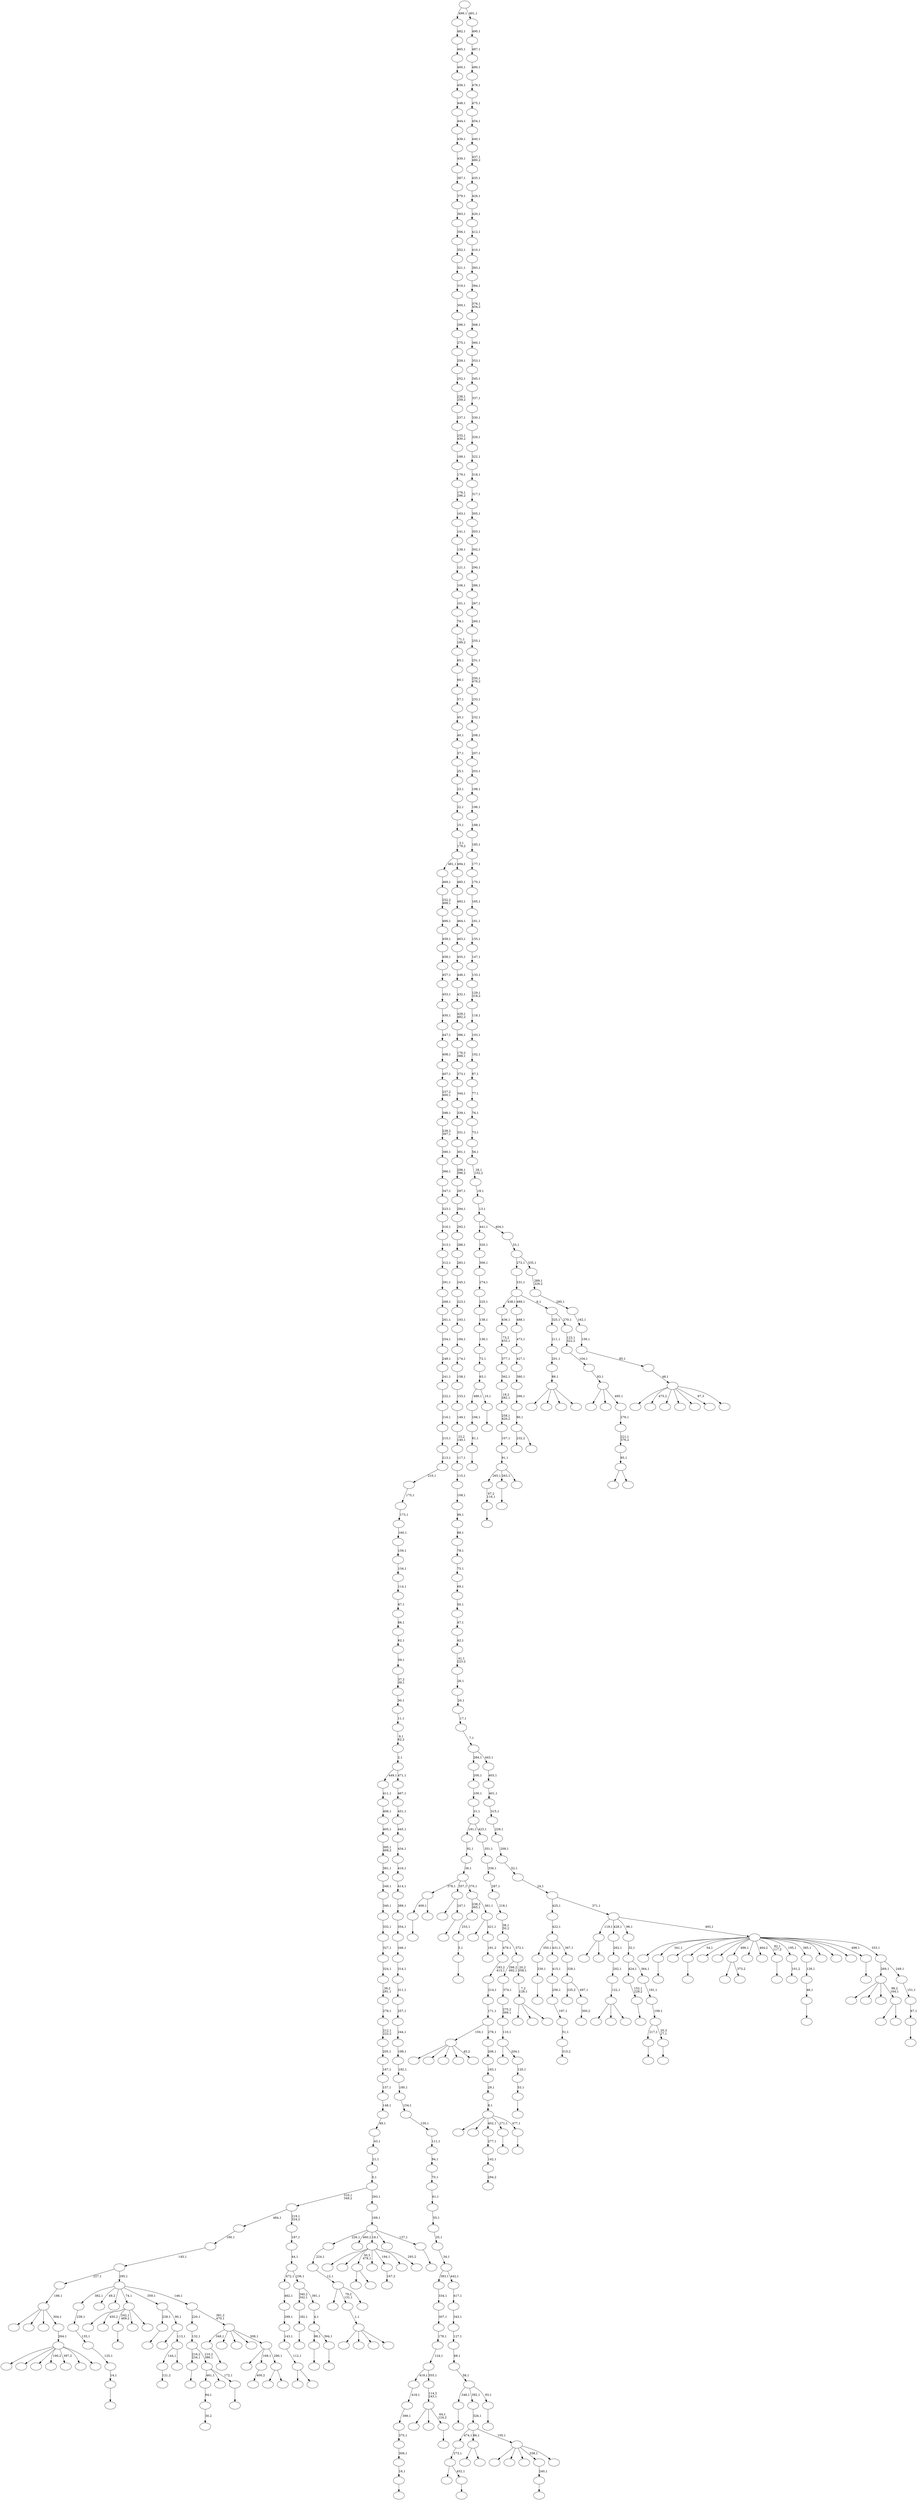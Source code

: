 digraph T {
	650 [label=""]
	649 [label=""]
	648 [label=""]
	647 [label=""]
	646 [label=""]
	645 [label=""]
	644 [label=""]
	643 [label=""]
	642 [label=""]
	641 [label=""]
	640 [label=""]
	639 [label=""]
	638 [label=""]
	637 [label=""]
	636 [label=""]
	635 [label=""]
	634 [label=""]
	633 [label=""]
	632 [label=""]
	631 [label=""]
	630 [label=""]
	629 [label=""]
	628 [label=""]
	627 [label=""]
	626 [label=""]
	625 [label=""]
	624 [label=""]
	623 [label=""]
	622 [label=""]
	621 [label=""]
	620 [label=""]
	619 [label=""]
	618 [label=""]
	617 [label=""]
	616 [label=""]
	615 [label=""]
	614 [label=""]
	613 [label=""]
	612 [label=""]
	611 [label=""]
	610 [label=""]
	609 [label=""]
	608 [label=""]
	607 [label=""]
	606 [label=""]
	605 [label=""]
	604 [label=""]
	603 [label=""]
	602 [label=""]
	601 [label=""]
	600 [label=""]
	599 [label=""]
	598 [label=""]
	597 [label=""]
	596 [label=""]
	595 [label=""]
	594 [label=""]
	593 [label=""]
	592 [label=""]
	591 [label=""]
	590 [label=""]
	589 [label=""]
	588 [label=""]
	587 [label=""]
	586 [label=""]
	585 [label=""]
	584 [label=""]
	583 [label=""]
	582 [label=""]
	581 [label=""]
	580 [label=""]
	579 [label=""]
	578 [label=""]
	577 [label=""]
	576 [label=""]
	575 [label=""]
	574 [label=""]
	573 [label=""]
	572 [label=""]
	571 [label=""]
	570 [label=""]
	569 [label=""]
	568 [label=""]
	567 [label=""]
	566 [label=""]
	565 [label=""]
	564 [label=""]
	563 [label=""]
	562 [label=""]
	561 [label=""]
	560 [label=""]
	559 [label=""]
	558 [label=""]
	557 [label=""]
	556 [label=""]
	555 [label=""]
	554 [label=""]
	553 [label=""]
	552 [label=""]
	551 [label=""]
	550 [label=""]
	549 [label=""]
	548 [label=""]
	547 [label=""]
	546 [label=""]
	545 [label=""]
	544 [label=""]
	543 [label=""]
	542 [label=""]
	541 [label=""]
	540 [label=""]
	539 [label=""]
	538 [label=""]
	537 [label=""]
	536 [label=""]
	535 [label=""]
	534 [label=""]
	533 [label=""]
	532 [label=""]
	531 [label=""]
	530 [label=""]
	529 [label=""]
	528 [label=""]
	527 [label=""]
	526 [label=""]
	525 [label=""]
	524 [label=""]
	523 [label=""]
	522 [label=""]
	521 [label=""]
	520 [label=""]
	519 [label=""]
	518 [label=""]
	517 [label=""]
	516 [label=""]
	515 [label=""]
	514 [label=""]
	513 [label=""]
	512 [label=""]
	511 [label=""]
	510 [label=""]
	509 [label=""]
	508 [label=""]
	507 [label=""]
	506 [label=""]
	505 [label=""]
	504 [label=""]
	503 [label=""]
	502 [label=""]
	501 [label=""]
	500 [label=""]
	499 [label=""]
	498 [label=""]
	497 [label=""]
	496 [label=""]
	495 [label=""]
	494 [label=""]
	493 [label=""]
	492 [label=""]
	491 [label=""]
	490 [label=""]
	489 [label=""]
	488 [label=""]
	487 [label=""]
	486 [label=""]
	485 [label=""]
	484 [label=""]
	483 [label=""]
	482 [label=""]
	481 [label=""]
	480 [label=""]
	479 [label=""]
	478 [label=""]
	477 [label=""]
	476 [label=""]
	475 [label=""]
	474 [label=""]
	473 [label=""]
	472 [label=""]
	471 [label=""]
	470 [label=""]
	469 [label=""]
	468 [label=""]
	467 [label=""]
	466 [label=""]
	465 [label=""]
	464 [label=""]
	463 [label=""]
	462 [label=""]
	461 [label=""]
	460 [label=""]
	459 [label=""]
	458 [label=""]
	457 [label=""]
	456 [label=""]
	455 [label=""]
	454 [label=""]
	453 [label=""]
	452 [label=""]
	451 [label=""]
	450 [label=""]
	449 [label=""]
	448 [label=""]
	447 [label=""]
	446 [label=""]
	445 [label=""]
	444 [label=""]
	443 [label=""]
	442 [label=""]
	441 [label=""]
	440 [label=""]
	439 [label=""]
	438 [label=""]
	437 [label=""]
	436 [label=""]
	435 [label=""]
	434 [label=""]
	433 [label=""]
	432 [label=""]
	431 [label=""]
	430 [label=""]
	429 [label=""]
	428 [label=""]
	427 [label=""]
	426 [label=""]
	425 [label=""]
	424 [label=""]
	423 [label=""]
	422 [label=""]
	421 [label=""]
	420 [label=""]
	419 [label=""]
	418 [label=""]
	417 [label=""]
	416 [label=""]
	415 [label=""]
	414 [label=""]
	413 [label=""]
	412 [label=""]
	411 [label=""]
	410 [label=""]
	409 [label=""]
	408 [label=""]
	407 [label=""]
	406 [label=""]
	405 [label=""]
	404 [label=""]
	403 [label=""]
	402 [label=""]
	401 [label=""]
	400 [label=""]
	399 [label=""]
	398 [label=""]
	397 [label=""]
	396 [label=""]
	395 [label=""]
	394 [label=""]
	393 [label=""]
	392 [label=""]
	391 [label=""]
	390 [label=""]
	389 [label=""]
	388 [label=""]
	387 [label=""]
	386 [label=""]
	385 [label=""]
	384 [label=""]
	383 [label=""]
	382 [label=""]
	381 [label=""]
	380 [label=""]
	379 [label=""]
	378 [label=""]
	377 [label=""]
	376 [label=""]
	375 [label=""]
	374 [label=""]
	373 [label=""]
	372 [label=""]
	371 [label=""]
	370 [label=""]
	369 [label=""]
	368 [label=""]
	367 [label=""]
	366 [label=""]
	365 [label=""]
	364 [label=""]
	363 [label=""]
	362 [label=""]
	361 [label=""]
	360 [label=""]
	359 [label=""]
	358 [label=""]
	357 [label=""]
	356 [label=""]
	355 [label=""]
	354 [label=""]
	353 [label=""]
	352 [label=""]
	351 [label=""]
	350 [label=""]
	349 [label=""]
	348 [label=""]
	347 [label=""]
	346 [label=""]
	345 [label=""]
	344 [label=""]
	343 [label=""]
	342 [label=""]
	341 [label=""]
	340 [label=""]
	339 [label=""]
	338 [label=""]
	337 [label=""]
	336 [label=""]
	335 [label=""]
	334 [label=""]
	333 [label=""]
	332 [label=""]
	331 [label=""]
	330 [label=""]
	329 [label=""]
	328 [label=""]
	327 [label=""]
	326 [label=""]
	325 [label=""]
	324 [label=""]
	323 [label=""]
	322 [label=""]
	321 [label=""]
	320 [label=""]
	319 [label=""]
	318 [label=""]
	317 [label=""]
	316 [label=""]
	315 [label=""]
	314 [label=""]
	313 [label=""]
	312 [label=""]
	311 [label=""]
	310 [label=""]
	309 [label=""]
	308 [label=""]
	307 [label=""]
	306 [label=""]
	305 [label=""]
	304 [label=""]
	303 [label=""]
	302 [label=""]
	301 [label=""]
	300 [label=""]
	299 [label=""]
	298 [label=""]
	297 [label=""]
	296 [label=""]
	295 [label=""]
	294 [label=""]
	293 [label=""]
	292 [label=""]
	291 [label=""]
	290 [label=""]
	289 [label=""]
	288 [label=""]
	287 [label=""]
	286 [label=""]
	285 [label=""]
	284 [label=""]
	283 [label=""]
	282 [label=""]
	281 [label=""]
	280 [label=""]
	279 [label=""]
	278 [label=""]
	277 [label=""]
	276 [label=""]
	275 [label=""]
	274 [label=""]
	273 [label=""]
	272 [label=""]
	271 [label=""]
	270 [label=""]
	269 [label=""]
	268 [label=""]
	267 [label=""]
	266 [label=""]
	265 [label=""]
	264 [label=""]
	263 [label=""]
	262 [label=""]
	261 [label=""]
	260 [label=""]
	259 [label=""]
	258 [label=""]
	257 [label=""]
	256 [label=""]
	255 [label=""]
	254 [label=""]
	253 [label=""]
	252 [label=""]
	251 [label=""]
	250 [label=""]
	249 [label=""]
	248 [label=""]
	247 [label=""]
	246 [label=""]
	245 [label=""]
	244 [label=""]
	243 [label=""]
	242 [label=""]
	241 [label=""]
	240 [label=""]
	239 [label=""]
	238 [label=""]
	237 [label=""]
	236 [label=""]
	235 [label=""]
	234 [label=""]
	233 [label=""]
	232 [label=""]
	231 [label=""]
	230 [label=""]
	229 [label=""]
	228 [label=""]
	227 [label=""]
	226 [label=""]
	225 [label=""]
	224 [label=""]
	223 [label=""]
	222 [label=""]
	221 [label=""]
	220 [label=""]
	219 [label=""]
	218 [label=""]
	217 [label=""]
	216 [label=""]
	215 [label=""]
	214 [label=""]
	213 [label=""]
	212 [label=""]
	211 [label=""]
	210 [label=""]
	209 [label=""]
	208 [label=""]
	207 [label=""]
	206 [label=""]
	205 [label=""]
	204 [label=""]
	203 [label=""]
	202 [label=""]
	201 [label=""]
	200 [label=""]
	199 [label=""]
	198 [label=""]
	197 [label=""]
	196 [label=""]
	195 [label=""]
	194 [label=""]
	193 [label=""]
	192 [label=""]
	191 [label=""]
	190 [label=""]
	189 [label=""]
	188 [label=""]
	187 [label=""]
	186 [label=""]
	185 [label=""]
	184 [label=""]
	183 [label=""]
	182 [label=""]
	181 [label=""]
	180 [label=""]
	179 [label=""]
	178 [label=""]
	177 [label=""]
	176 [label=""]
	175 [label=""]
	174 [label=""]
	173 [label=""]
	172 [label=""]
	171 [label=""]
	170 [label=""]
	169 [label=""]
	168 [label=""]
	167 [label=""]
	166 [label=""]
	165 [label=""]
	164 [label=""]
	163 [label=""]
	162 [label=""]
	161 [label=""]
	160 [label=""]
	159 [label=""]
	158 [label=""]
	157 [label=""]
	156 [label=""]
	155 [label=""]
	154 [label=""]
	153 [label=""]
	152 [label=""]
	151 [label=""]
	150 [label=""]
	149 [label=""]
	148 [label=""]
	147 [label=""]
	146 [label=""]
	145 [label=""]
	144 [label=""]
	143 [label=""]
	142 [label=""]
	141 [label=""]
	140 [label=""]
	139 [label=""]
	138 [label=""]
	137 [label=""]
	136 [label=""]
	135 [label=""]
	134 [label=""]
	133 [label=""]
	132 [label=""]
	131 [label=""]
	130 [label=""]
	129 [label=""]
	128 [label=""]
	127 [label=""]
	126 [label=""]
	125 [label=""]
	124 [label=""]
	123 [label=""]
	122 [label=""]
	121 [label=""]
	120 [label=""]
	119 [label=""]
	118 [label=""]
	117 [label=""]
	116 [label=""]
	115 [label=""]
	114 [label=""]
	113 [label=""]
	112 [label=""]
	111 [label=""]
	110 [label=""]
	109 [label=""]
	108 [label=""]
	107 [label=""]
	106 [label=""]
	105 [label=""]
	104 [label=""]
	103 [label=""]
	102 [label=""]
	101 [label=""]
	100 [label=""]
	99 [label=""]
	98 [label=""]
	97 [label=""]
	96 [label=""]
	95 [label=""]
	94 [label=""]
	93 [label=""]
	92 [label=""]
	91 [label=""]
	90 [label=""]
	89 [label=""]
	88 [label=""]
	87 [label=""]
	86 [label=""]
	85 [label=""]
	84 [label=""]
	83 [label=""]
	82 [label=""]
	81 [label=""]
	80 [label=""]
	79 [label=""]
	78 [label=""]
	77 [label=""]
	76 [label=""]
	75 [label=""]
	74 [label=""]
	73 [label=""]
	72 [label=""]
	71 [label=""]
	70 [label=""]
	69 [label=""]
	68 [label=""]
	67 [label=""]
	66 [label=""]
	65 [label=""]
	64 [label=""]
	63 [label=""]
	62 [label=""]
	61 [label=""]
	60 [label=""]
	59 [label=""]
	58 [label=""]
	57 [label=""]
	56 [label=""]
	55 [label=""]
	54 [label=""]
	53 [label=""]
	52 [label=""]
	51 [label=""]
	50 [label=""]
	49 [label=""]
	48 [label=""]
	47 [label=""]
	46 [label=""]
	45 [label=""]
	44 [label=""]
	43 [label=""]
	42 [label=""]
	41 [label=""]
	40 [label=""]
	39 [label=""]
	38 [label=""]
	37 [label=""]
	36 [label=""]
	35 [label=""]
	34 [label=""]
	33 [label=""]
	32 [label=""]
	31 [label=""]
	30 [label=""]
	29 [label=""]
	28 [label=""]
	27 [label=""]
	26 [label=""]
	25 [label=""]
	24 [label=""]
	23 [label=""]
	22 [label=""]
	21 [label=""]
	20 [label=""]
	19 [label=""]
	18 [label=""]
	17 [label=""]
	16 [label=""]
	15 [label=""]
	14 [label=""]
	13 [label=""]
	12 [label=""]
	11 [label=""]
	10 [label=""]
	9 [label=""]
	8 [label=""]
	7 [label=""]
	6 [label=""]
	5 [label=""]
	4 [label=""]
	3 [label=""]
	2 [label=""]
	1 [label=""]
	0 [label=""]
	648 -> 649 [label=""]
	645 -> 646 [label=""]
	638 -> 639 [label=""]
	633 -> 634 [label=""]
	632 -> 633 [label="97,2\n116,1"]
	621 -> 622 [label="30,2"]
	620 -> 621 [label="84,1"]
	618 -> 619 [label=""]
	617 -> 618 [label="14,1"]
	616 -> 617 [label="125,1"]
	615 -> 616 [label="135,1"]
	614 -> 615 [label="239,1"]
	612 -> 613 [label=""]
	606 -> 607 [label=""]
	605 -> 606 [label="5,1"]
	604 -> 605 [label="253,1"]
	600 -> 645 [label="409,1"]
	600 -> 601 [label=""]
	598 -> 631 [label=""]
	598 -> 599 [label="373,2"]
	593 -> 594 [label=""]
	580 -> 581 [label=""]
	577 -> 578 [label="294,2"]
	576 -> 577 [label="142,1"]
	575 -> 576 [label="277,1"]
	571 -> 572 [label=""]
	570 -> 571 [label="16,1"]
	569 -> 570 [label="309,1"]
	568 -> 569 [label="375,1"]
	567 -> 568 [label="399,1"]
	566 -> 567 [label="418,1"]
	560 -> 602 [label=""]
	560 -> 596 [label=""]
	560 -> 574 [label=""]
	560 -> 561 [label=""]
	559 -> 560 [label="1,1"]
	556 -> 557 [label=""]
	555 -> 556 [label="152,1\n229,2"]
	553 -> 610 [label=""]
	553 -> 554 [label=""]
	549 -> 550 [label=""]
	545 -> 546 [label=""]
	544 -> 545 [label="230,1"]
	542 -> 543 [label="315,2"]
	541 -> 542 [label="51,1"]
	540 -> 541 [label="197,1"]
	539 -> 540 [label="256,1"]
	538 -> 539 [label="415,1"]
	536 -> 537 [label=""]
	535 -> 597 [label=""]
	535 -> 536 [label="452,1"]
	534 -> 535 [label="273,1"]
	531 -> 532 [label=""]
	530 -> 531 [label="81,1"]
	529 -> 530 [label="166,1"]
	527 -> 528 [label=""]
	524 -> 525 [label="400,2"]
	519 -> 632 [label="265,1"]
	519 -> 549 [label="263,1"]
	519 -> 520 [label=""]
	518 -> 519 [label="91,1"]
	517 -> 518 [label="107,1"]
	516 -> 517 [label="258,1\n420,2"]
	515 -> 516 [label="19,2\n282,1"]
	514 -> 515 [label="362,1"]
	513 -> 514 [label="377,1"]
	512 -> 513 [label="73,2\n433,1"]
	511 -> 512 [label="436,1"]
	508 -> 644 [label=""]
	508 -> 509 [label=""]
	506 -> 590 [label="232,2"]
	506 -> 507 [label=""]
	505 -> 506 [label="80,1"]
	504 -> 505 [label="266,1"]
	503 -> 504 [label="380,1"]
	502 -> 503 [label="427,1"]
	501 -> 502 [label="473,1"]
	500 -> 501 [label="488,1"]
	495 -> 496 [label="300,2"]
	494 -> 548 [label="235,2"]
	494 -> 495 [label="497,1"]
	493 -> 494 [label="328,1"]
	492 -> 544 [label="350,1"]
	492 -> 538 [label="431,1"]
	492 -> 493 [label="367,1"]
	491 -> 492 [label="422,1"]
	489 -> 490 [label=""]
	487 -> 637 [label=""]
	487 -> 559 [label="79,2\n131,1"]
	487 -> 488 [label=""]
	486 -> 487 [label="12,1"]
	485 -> 486 [label="224,1"]
	482 -> 483 [label=""]
	481 -> 521 [label=""]
	481 -> 482 [label="247,1"]
	478 -> 479 [label=""]
	475 -> 476 [label=""]
	472 -> 473 [label=""]
	471 -> 472 [label="182,1"]
	469 -> 636 [label=""]
	469 -> 523 [label=""]
	469 -> 474 [label=""]
	469 -> 470 [label=""]
	468 -> 469 [label="88,1"]
	467 -> 468 [label="201,1"]
	466 -> 467 [label="211,1"]
	463 -> 464 [label="167,2"]
	461 -> 462 [label="101,2"]
	459 -> 460 [label=""]
	458 -> 459 [label="46,1"]
	457 -> 458 [label="126,1"]
	454 -> 522 [label=""]
	454 -> 455 [label=""]
	453 -> 454 [label="95,1"]
	452 -> 453 [label="221,1\n376,2"]
	451 -> 452 [label="276,1"]
	450 -> 588 [label=""]
	450 -> 552 [label=""]
	450 -> 451 [label="495,1"]
	449 -> 450 [label="83,1"]
	448 -> 449 [label="104,1"]
	447 -> 448 [label="123,1\n322,2"]
	446 -> 466 [label="325,1"]
	446 -> 447 [label="270,1"]
	445 -> 511 [label="438,1"]
	445 -> 500 [label="489,1"]
	445 -> 446 [label="6,1"]
	444 -> 445 [label="231,1"]
	442 -> 443 [label=""]
	440 -> 441 [label=""]
	439 -> 609 [label=""]
	439 -> 583 [label=""]
	439 -> 440 [label="64,1\n124,2"]
	438 -> 439 [label="114,2\n243,1"]
	437 -> 566 [label="419,1"]
	437 -> 438 [label="355,1"]
	436 -> 437 [label="124,1"]
	435 -> 436 [label="178,1"]
	434 -> 435 [label="307,1"]
	433 -> 434 [label="334,1"]
	429 -> 629 [label=""]
	429 -> 499 [label=""]
	429 -> 430 [label=""]
	428 -> 429 [label="122,1"]
	427 -> 428 [label="202,1"]
	426 -> 427 [label="262,1"]
	424 -> 425 [label=""]
	421 -> 584 [label=""]
	421 -> 422 [label=""]
	418 -> 547 [label=""]
	418 -> 419 [label=""]
	417 -> 418 [label="112,1"]
	416 -> 417 [label="143,1"]
	415 -> 416 [label="299,1"]
	414 -> 415 [label="462,1"]
	412 -> 413 [label=""]
	411 -> 612 [label="217,1"]
	411 -> 412 [label="20,3\n27,1"]
	410 -> 411 [label="109,1"]
	409 -> 410 [label="191,1"]
	408 -> 555 [label="424,1"]
	408 -> 409 [label="364,1"]
	407 -> 408 [label="32,1"]
	405 -> 406 [label=""]
	404 -> 405 [label="240,1"]
	399 -> 400 [label="181,2"]
	398 -> 628 [label=""]
	398 -> 399 [label="421,1"]
	397 -> 604 [label="238,3\n365,1"]
	397 -> 398 [label="361,1"]
	396 -> 600 [label="378,1"]
	396 -> 481 [label="357,1"]
	396 -> 397 [label="370,1"]
	395 -> 396 [label="36,1"]
	394 -> 395 [label="92,1"]
	386 -> 387 [label=""]
	385 -> 620 [label="461,1"]
	385 -> 431 [label=""]
	385 -> 386 [label="172,1"]
	384 -> 478 [label="216,2\n234,1"]
	384 -> 385 [label="210,2\n386,1"]
	383 -> 384 [label="132,1"]
	381 -> 647 [label=""]
	381 -> 642 [label=""]
	381 -> 551 [label=""]
	381 -> 497 [label=""]
	381 -> 382 [label="45,2"]
	378 -> 379 [label="121,2"]
	376 -> 377 [label=""]
	375 -> 376 [label="53,1"]
	374 -> 375 [label="120,1"]
	373 -> 562 [label=""]
	373 -> 374 [label="204,1"]
	372 -> 373 [label="110,1"]
	371 -> 372 [label="275,2\n369,1"]
	370 -> 371 [label="374,1"]
	368 -> 626 [label=""]
	368 -> 624 [label=""]
	368 -> 563 [label=""]
	368 -> 558 [label="190,2"]
	368 -> 477 [label="397,2"]
	368 -> 389 [label=""]
	368 -> 369 [label=""]
	367 -> 368 [label="264,1"]
	366 -> 641 [label=""]
	366 -> 623 [label=""]
	366 -> 432 [label=""]
	366 -> 367 [label="304,1"]
	365 -> 366 [label="186,1"]
	362 -> 363 [label=""]
	360 -> 627 [label=""]
	360 -> 582 [label="450,2"]
	360 -> 580 [label="242,1\n469,2"]
	360 -> 465 [label=""]
	360 -> 361 [label=""]
	358 -> 378 [label="144,1"]
	358 -> 359 [label=""]
	357 -> 573 [label=""]
	357 -> 358 [label="113,1"]
	356 -> 442 [label="228,1"]
	356 -> 357 [label="90,1"]
	354 -> 608 [label=""]
	354 -> 586 [label=""]
	354 -> 508 [label="30,3\n478,1"]
	354 -> 484 [label=""]
	354 -> 463 [label="194,1"]
	354 -> 391 [label=""]
	354 -> 355 [label="293,2"]
	352 -> 353 [label=""]
	351 -> 611 [label=""]
	351 -> 595 [label=""]
	351 -> 575 [label="402,1"]
	351 -> 424 [label="271,1"]
	351 -> 352 [label="477,1"]
	350 -> 351 [label="8,1"]
	349 -> 350 [label="29,1"]
	348 -> 349 [label="183,1"]
	347 -> 348 [label="206,1"]
	346 -> 381 [label="150,1"]
	346 -> 347 [label="278,1"]
	345 -> 346 [label="171,1"]
	344 -> 345 [label="214,1"]
	343 -> 344 [label="193,2\n413,1"]
	341 -> 589 [label=""]
	341 -> 342 [label=""]
	340 -> 533 [label=""]
	340 -> 524 [label="168,1"]
	340 -> 341 [label="280,1"]
	339 -> 593 [label="348,1"]
	339 -> 591 [label=""]
	339 -> 510 [label=""]
	339 -> 401 [label=""]
	339 -> 340 [label="308,1"]
	338 -> 383 [label="220,1"]
	338 -> 339 [label="381,2\n470,1"]
	337 -> 614 [label="382,1"]
	337 -> 564 [label="49,2"]
	337 -> 498 [label=""]
	337 -> 360 [label="74,1"]
	337 -> 356 [label="359,1"]
	337 -> 338 [label="146,1"]
	336 -> 365 [label="227,1"]
	336 -> 337 [label="295,1"]
	335 -> 336 [label="145,1"]
	334 -> 335 [label="190,1"]
	332 -> 585 [label=""]
	332 -> 390 [label=""]
	332 -> 333 [label=""]
	331 -> 332 [label="7,2\n128,1"]
	330 -> 370 [label="298,2\n492,1"]
	330 -> 331 [label="20,2\n358,1"]
	329 -> 343 [label="479,1"]
	329 -> 330 [label="372,1"]
	328 -> 329 [label="38,1\n50,2"]
	327 -> 328 [label="218,1"]
	326 -> 327 [label="287,1"]
	325 -> 326 [label="336,1"]
	324 -> 325 [label="351,1"]
	323 -> 394 [label="181,1"]
	323 -> 324 [label="423,1"]
	322 -> 323 [label="31,1"]
	321 -> 322 [label="100,1"]
	320 -> 321 [label="200,1"]
	317 -> 640 [label=""]
	317 -> 579 [label=""]
	317 -> 420 [label=""]
	317 -> 404 [label="338,1"]
	317 -> 318 [label=""]
	316 -> 534 [label="474,1"]
	316 -> 421 [label="86,1"]
	316 -> 317 [label="105,1"]
	315 -> 316 [label="326,1"]
	313 -> 314 [label=""]
	312 -> 527 [label="98,1"]
	312 -> 313 [label="394,1"]
	311 -> 312 [label="4,1"]
	310 -> 471 [label="340,2\n342,1"]
	310 -> 311 [label="391,1"]
	309 -> 414 [label="472,1"]
	309 -> 310 [label="236,1"]
	308 -> 309 [label="44,1"]
	307 -> 308 [label="187,1"]
	306 -> 334 [label="484,1"]
	306 -> 307 [label="219,1\n324,2"]
	304 -> 305 [label=""]
	303 -> 485 [label="226,1"]
	303 -> 380 [label="460,2"]
	303 -> 354 [label="18,1"]
	303 -> 319 [label=""]
	303 -> 304 [label="137,1"]
	302 -> 303 [label="169,1"]
	301 -> 306 [label="310,1\n349,2"]
	301 -> 302 [label="293,1"]
	300 -> 301 [label="0,1"]
	299 -> 300 [label="21,1"]
	298 -> 299 [label="43,1"]
	297 -> 298 [label="49,1"]
	296 -> 297 [label="148,1"]
	295 -> 296 [label="157,1"]
	294 -> 295 [label="167,1"]
	293 -> 294 [label="205,1"]
	292 -> 293 [label="212,1\n222,2"]
	291 -> 292 [label="279,1"]
	290 -> 291 [label="39,2\n281,1"]
	289 -> 290 [label="324,1"]
	288 -> 289 [label="327,1"]
	287 -> 288 [label="332,1"]
	286 -> 287 [label="340,1"]
	285 -> 286 [label="349,1"]
	284 -> 285 [label="381,1"]
	283 -> 284 [label="395,1\n468,2"]
	282 -> 283 [label="405,1"]
	281 -> 282 [label="406,1"]
	280 -> 281 [label="411,1"]
	278 -> 279 [label=""]
	277 -> 489 [label="246,1"]
	277 -> 315 [label="392,1"]
	277 -> 278 [label="93,1"]
	276 -> 277 [label="58,1"]
	275 -> 276 [label="68,1"]
	274 -> 275 [label="127,1"]
	273 -> 274 [label="343,1"]
	272 -> 273 [label="417,1"]
	271 -> 433 [label="383,1"]
	271 -> 272 [label="442,1"]
	270 -> 271 [label="34,1"]
	269 -> 270 [label="35,1"]
	268 -> 269 [label="55,1"]
	267 -> 268 [label="61,1"]
	266 -> 267 [label="70,1"]
	265 -> 266 [label="94,1"]
	264 -> 265 [label="111,1"]
	263 -> 264 [label="130,1"]
	262 -> 263 [label="154,1"]
	261 -> 262 [label="180,1"]
	260 -> 261 [label="192,1"]
	259 -> 260 [label="199,1"]
	258 -> 259 [label="244,1"]
	257 -> 258 [label="257,1"]
	256 -> 257 [label="311,1"]
	255 -> 256 [label="314,1"]
	254 -> 255 [label="346,1"]
	253 -> 254 [label="354,1"]
	252 -> 253 [label="389,1"]
	251 -> 252 [label="414,1"]
	250 -> 251 [label="416,1"]
	249 -> 250 [label="434,1"]
	248 -> 249 [label="445,1"]
	247 -> 248 [label="451,1"]
	246 -> 247 [label="467,1"]
	245 -> 280 [label="449,1"]
	245 -> 246 [label="471,1"]
	244 -> 245 [label="2,1"]
	243 -> 244 [label="9,1\n62,2"]
	242 -> 243 [label="11,1"]
	241 -> 242 [label="30,1"]
	240 -> 241 [label="37,2\n39,1"]
	239 -> 240 [label="59,1"]
	238 -> 239 [label="62,1"]
	237 -> 238 [label="66,1"]
	236 -> 237 [label="87,1"]
	235 -> 236 [label="114,1"]
	234 -> 235 [label="134,1"]
	233 -> 234 [label="159,1"]
	232 -> 233 [label="160,1"]
	231 -> 232 [label="173,1"]
	230 -> 231 [label="175,1"]
	229 -> 230 [label="210,1"]
	228 -> 229 [label="213,1"]
	227 -> 228 [label="215,1"]
	226 -> 227 [label="216,1"]
	225 -> 226 [label="222,1"]
	224 -> 225 [label="241,1"]
	223 -> 224 [label="248,1"]
	222 -> 223 [label="254,1"]
	221 -> 222 [label="261,1"]
	220 -> 221 [label="268,1"]
	219 -> 220 [label="291,1"]
	218 -> 219 [label="312,1"]
	217 -> 218 [label="313,1"]
	216 -> 217 [label="316,1"]
	215 -> 216 [label="323,1"]
	214 -> 215 [label="347,1"]
	213 -> 214 [label="366,1"]
	212 -> 213 [label="390,1"]
	211 -> 212 [label="238,2\n397,1"]
	210 -> 211 [label="398,1"]
	209 -> 210 [label="237,2\n400,1"]
	208 -> 209 [label="407,1"]
	207 -> 208 [label="408,1"]
	206 -> 207 [label="447,1"]
	205 -> 206 [label="450,1"]
	204 -> 205 [label="453,1"]
	203 -> 204 [label="457,1"]
	202 -> 203 [label="458,1"]
	201 -> 202 [label="459,1"]
	200 -> 201 [label="466,1"]
	199 -> 200 [label="252,2\n468,1"]
	198 -> 199 [label="469,1"]
	196 -> 630 [label=""]
	196 -> 197 [label=""]
	195 -> 526 [label=""]
	195 -> 403 [label=""]
	195 -> 364 [label=""]
	195 -> 196 [label="99,2\n164,1"]
	193 -> 194 [label=""]
	192 -> 529 [label="486,1"]
	192 -> 193 [label="10,1"]
	191 -> 192 [label="63,1"]
	190 -> 191 [label="72,1"]
	189 -> 190 [label="136,1"]
	188 -> 189 [label="138,1"]
	187 -> 188 [label="225,1"]
	186 -> 187 [label="274,1"]
	185 -> 186 [label="306,1"]
	184 -> 185 [label="320,1"]
	182 -> 183 [label=""]
	181 -> 182 [label="67,1"]
	180 -> 181 [label="151,1"]
	179 -> 195 [label="269,1"]
	179 -> 180 [label="249,1"]
	178 -> 650 [label=""]
	178 -> 648 [label="341,1"]
	178 -> 643 [label=""]
	178 -> 638 [label="54,1"]
	178 -> 625 [label=""]
	178 -> 603 [label=""]
	178 -> 598 [label="496,1"]
	178 -> 587 [label=""]
	178 -> 565 [label="464,2"]
	178 -> 475 [label="82,1\n117,2"]
	178 -> 461 [label="195,1"]
	178 -> 457 [label="385,1"]
	178 -> 423 [label=""]
	178 -> 393 [label=""]
	178 -> 392 [label=""]
	178 -> 362 [label="498,1"]
	178 -> 179 [label="333,1"]
	177 -> 553 [label="119,1"]
	177 -> 426 [label="428,1"]
	177 -> 407 [label="96,1"]
	177 -> 178 [label="493,1"]
	176 -> 491 [label="425,1"]
	176 -> 177 [label="371,1"]
	175 -> 176 [label="24,1"]
	174 -> 175 [label="52,1"]
	173 -> 174 [label="209,1"]
	172 -> 173 [label="229,1"]
	171 -> 172 [label="315,1"]
	170 -> 171 [label="401,1"]
	169 -> 170 [label="403,1"]
	168 -> 320 [label="284,1"]
	168 -> 169 [label="443,1"]
	167 -> 168 [label="7,1"]
	166 -> 167 [label="17,1"]
	165 -> 166 [label="20,1"]
	164 -> 165 [label="26,1"]
	163 -> 164 [label="41,1\n223,2"]
	162 -> 163 [label="42,1"]
	161 -> 162 [label="47,1"]
	160 -> 161 [label="50,1"]
	159 -> 160 [label="69,1"]
	158 -> 159 [label="75,1"]
	157 -> 158 [label="78,1"]
	156 -> 157 [label="89,1"]
	155 -> 156 [label="99,1"]
	154 -> 155 [label="108,1"]
	153 -> 154 [label="115,1"]
	152 -> 153 [label="117,1"]
	151 -> 152 [label="23,2\n140,1"]
	150 -> 151 [label="149,1"]
	149 -> 150 [label="153,1"]
	148 -> 149 [label="158,1"]
	147 -> 148 [label="174,1"]
	146 -> 147 [label="184,1"]
	145 -> 146 [label="193,1"]
	144 -> 145 [label="223,1"]
	143 -> 144 [label="245,1"]
	142 -> 143 [label="283,1"]
	141 -> 142 [label="288,1"]
	140 -> 141 [label="292,1"]
	139 -> 140 [label="294,1"]
	138 -> 139 [label="297,1"]
	137 -> 138 [label="298,1\n396,2"]
	136 -> 137 [label="301,1"]
	135 -> 136 [label="331,1"]
	134 -> 135 [label="339,1"]
	133 -> 134 [label="344,1"]
	132 -> 133 [label="373,1"]
	131 -> 132 [label="176,2\n388,1"]
	130 -> 131 [label="396,1"]
	129 -> 130 [label="429,1\n482,2"]
	128 -> 129 [label="432,1"]
	127 -> 128 [label="446,1"]
	126 -> 127 [label="455,1"]
	125 -> 126 [label="463,1"]
	124 -> 125 [label="464,1"]
	123 -> 124 [label="483,1"]
	122 -> 123 [label="485,1"]
	121 -> 198 [label="481,1"]
	121 -> 122 [label="494,1"]
	120 -> 121 [label="3,1\n179,2"]
	119 -> 120 [label="15,1"]
	118 -> 119 [label="22,1"]
	117 -> 118 [label="23,1"]
	116 -> 117 [label="25,1"]
	115 -> 116 [label="37,1"]
	114 -> 115 [label="40,1"]
	113 -> 114 [label="45,1"]
	112 -> 113 [label="57,1"]
	111 -> 112 [label="60,1"]
	110 -> 111 [label="65,1"]
	109 -> 110 [label="71,1\n189,2"]
	108 -> 109 [label="79,1"]
	107 -> 108 [label="101,1"]
	106 -> 107 [label="106,1"]
	105 -> 106 [label="121,1"]
	104 -> 105 [label="139,1"]
	103 -> 104 [label="141,1"]
	102 -> 103 [label="163,1"]
	101 -> 102 [label="176,1\n296,2"]
	100 -> 101 [label="179,1"]
	99 -> 100 [label="189,1"]
	98 -> 99 [label="235,1\n430,2"]
	97 -> 98 [label="237,1"]
	96 -> 97 [label="238,1\n259,2"]
	95 -> 96 [label="252,1"]
	94 -> 95 [label="259,1"]
	93 -> 94 [label="275,1"]
	92 -> 93 [label="296,1"]
	91 -> 92 [label="300,1"]
	90 -> 91 [label="319,1"]
	89 -> 90 [label="321,1"]
	88 -> 89 [label="352,1"]
	87 -> 88 [label="356,1"]
	86 -> 87 [label="363,1"]
	85 -> 86 [label="379,1"]
	84 -> 85 [label="387,1"]
	83 -> 84 [label="430,1"]
	82 -> 83 [label="439,1"]
	81 -> 82 [label="444,1"]
	80 -> 81 [label="448,1"]
	79 -> 80 [label="456,1"]
	78 -> 79 [label="460,1"]
	77 -> 78 [label="465,1"]
	76 -> 77 [label="482,1"]
	74 -> 635 [label=""]
	74 -> 592 [label="475,2"]
	74 -> 480 [label=""]
	74 -> 456 [label=""]
	74 -> 402 [label=""]
	74 -> 388 [label="97,3"]
	74 -> 75 [label=""]
	73 -> 74 [label="48,1"]
	72 -> 73 [label="85,1"]
	71 -> 72 [label="156,1"]
	70 -> 71 [label="162,1"]
	69 -> 70 [label="285,1"]
	68 -> 69 [label="289,1\n329,2"]
	67 -> 444 [label="272,1"]
	67 -> 68 [label="335,1"]
	66 -> 67 [label="33,1"]
	65 -> 184 [label="441,1"]
	65 -> 66 [label="404,1"]
	64 -> 65 [label="13,1"]
	63 -> 64 [label="19,1"]
	62 -> 63 [label="28,1\n102,2"]
	61 -> 62 [label="56,1"]
	60 -> 61 [label="73,1"]
	59 -> 60 [label="76,1"]
	58 -> 59 [label="77,1"]
	57 -> 58 [label="97,1"]
	56 -> 57 [label="102,1"]
	55 -> 56 [label="103,1"]
	54 -> 55 [label="118,1"]
	53 -> 54 [label="129,1\n318,2"]
	52 -> 53 [label="133,1"]
	51 -> 52 [label="147,1"]
	50 -> 51 [label="155,1"]
	49 -> 50 [label="161,1"]
	48 -> 49 [label="165,1"]
	47 -> 48 [label="170,1"]
	46 -> 47 [label="177,1"]
	45 -> 46 [label="185,1"]
	44 -> 45 [label="188,1"]
	43 -> 44 [label="196,1"]
	42 -> 43 [label="198,1"]
	41 -> 42 [label="203,1"]
	40 -> 41 [label="207,1"]
	39 -> 40 [label="208,1"]
	38 -> 39 [label="232,1"]
	37 -> 38 [label="233,1"]
	36 -> 37 [label="250,1\n476,2"]
	35 -> 36 [label="251,1"]
	34 -> 35 [label="255,1"]
	33 -> 34 [label="260,1"]
	32 -> 33 [label="267,1"]
	31 -> 32 [label="286,1"]
	30 -> 31 [label="290,1"]
	29 -> 30 [label="302,1"]
	28 -> 29 [label="303,1"]
	27 -> 28 [label="305,1"]
	26 -> 27 [label="317,1"]
	25 -> 26 [label="318,1"]
	24 -> 25 [label="322,1"]
	23 -> 24 [label="329,1"]
	22 -> 23 [label="330,1"]
	21 -> 22 [label="337,1"]
	20 -> 21 [label="345,1"]
	19 -> 20 [label="353,1"]
	18 -> 19 [label="360,1"]
	17 -> 18 [label="368,1"]
	16 -> 17 [label="376,1\n454,2"]
	15 -> 16 [label="384,1"]
	14 -> 15 [label="393,1"]
	13 -> 14 [label="410,1"]
	12 -> 13 [label="412,1"]
	11 -> 12 [label="420,1"]
	10 -> 11 [label="426,1"]
	9 -> 10 [label="435,1"]
	8 -> 9 [label="437,1\n480,2"]
	7 -> 8 [label="440,1"]
	6 -> 7 [label="454,1"]
	5 -> 6 [label="475,1"]
	4 -> 5 [label="476,1"]
	3 -> 4 [label="480,1"]
	2 -> 3 [label="487,1"]
	1 -> 2 [label="490,1"]
	0 -> 76 [label="499,1"]
	0 -> 1 [label="491,1"]
}

